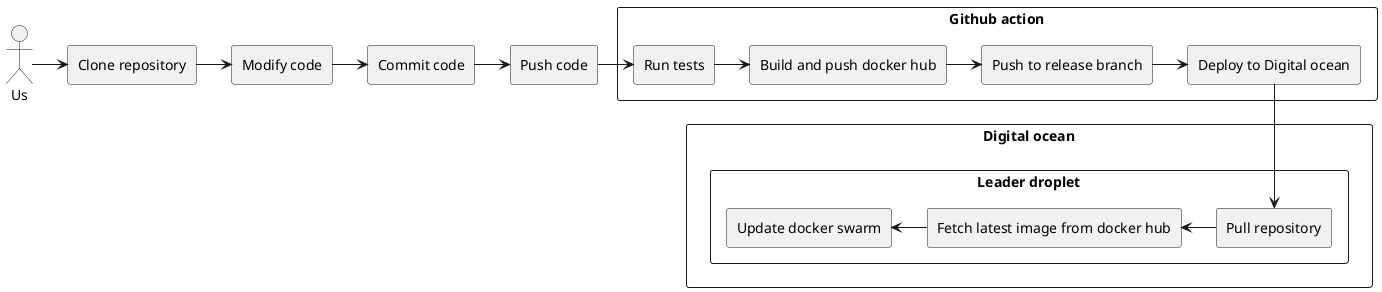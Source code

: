 @startuml

actor "Us"



rectangle "Clone repository" as c {
}

rectangle "Modify code" as m {
}

rectangle "Commit code" as co {
}


rectangle "Push code" as p {
}

rectangle "Github action" as gha {
  rectangle "Run tests" as rt
  rectangle "Build and push docker hub" as bpd
  rectangle "Push to release branch" as prb
  rectangle "Deploy to Digital ocean" as ddo
}

rectangle "Digital ocean" as do {
  rectangle "Leader droplet" as ld {
    rectangle "Pull repository" as pr
    rectangle "Fetch latest image from docker hub" as fl
    rectangle "Update docker swarm" as ups
  }
}

Us -r-> c
c -r-> m
m -r-> co
co -r-> p

p -r-> rt
rt -r-> bpd
bpd -r-> prb
prb -r-> ddo

ddo -d-> pr
pr -l-> fl
fl -l-> ups



@enduml